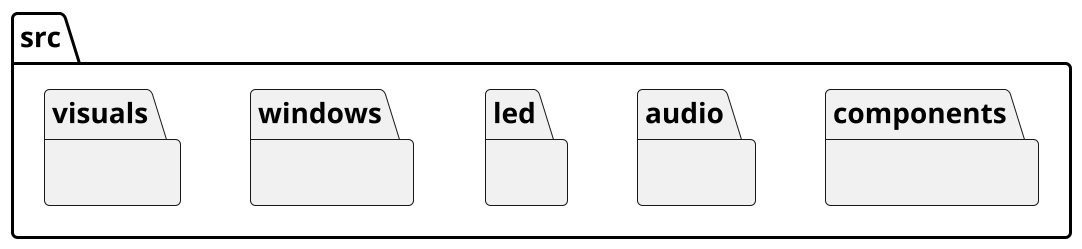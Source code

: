 @startuml
scale 2

package src {

    package components {
        
    }

    package audio {
        
    }

    package led {
        
    }

    package windows {
        
    }
    
    ' BOX Deprecated
    ' package box {
    '     AppContext <-- BoxClient


    '     class BoxClient {
    '         setConfig(configJson: String)
    '         BoxResult<FcState> getState()
    '         BoxResult<FcConfig> getConfig()
    '         BoxResult<void> setConfig(FcConfig model)
    '         BoxResult<void> start()
    '         BoxResult<void> stop()
    '         BoxResult<void> restart()
    '     }
    '     BoxClient <.down. BoxResult

    '     class BoxResult<T : Class> {
    '         bool isSuccess
    '         string error
    '         T value
    '     }
    
    '     class FcConfig {
    '         FcAddress listen
    '         FcAddress relay
    '         bool verbose
    '         FcColor color
    '         vector<FcMapping> devices
    '     }
    '     FcConfig <.down. BoxClient
    '     FcConfig <-- FcAddress
    '     FcConfig <-- FcColor
    '     FcConfig o-- FcMapping


    '     class FcState {
    '         bool isConnected
    '         vector<FcDevice> connectedDevices
    '     }
    '     FcState <.down. BoxClient
    '     FcState o--FcDevice

    '     class FcAddress {
    '         string address
    '         int port
    '     }

    '     class FcColor {
    '         float gamma
    '         vector<float> whitepoint
    '         float linearSlope
    '         float linearCutoff
    '     }
        
    '     class FcDevice {
    '         string type
    '         string serial
    '         string version
    '     }
    '     class FcMapping {
    '         string type
    '         bool dither
    '         bool interpolate
    '         string serial
    '         vector<tuple<int, int, int, int>> map
    '     }
    ' }


    package visuals {
        
    }
}

@enduml